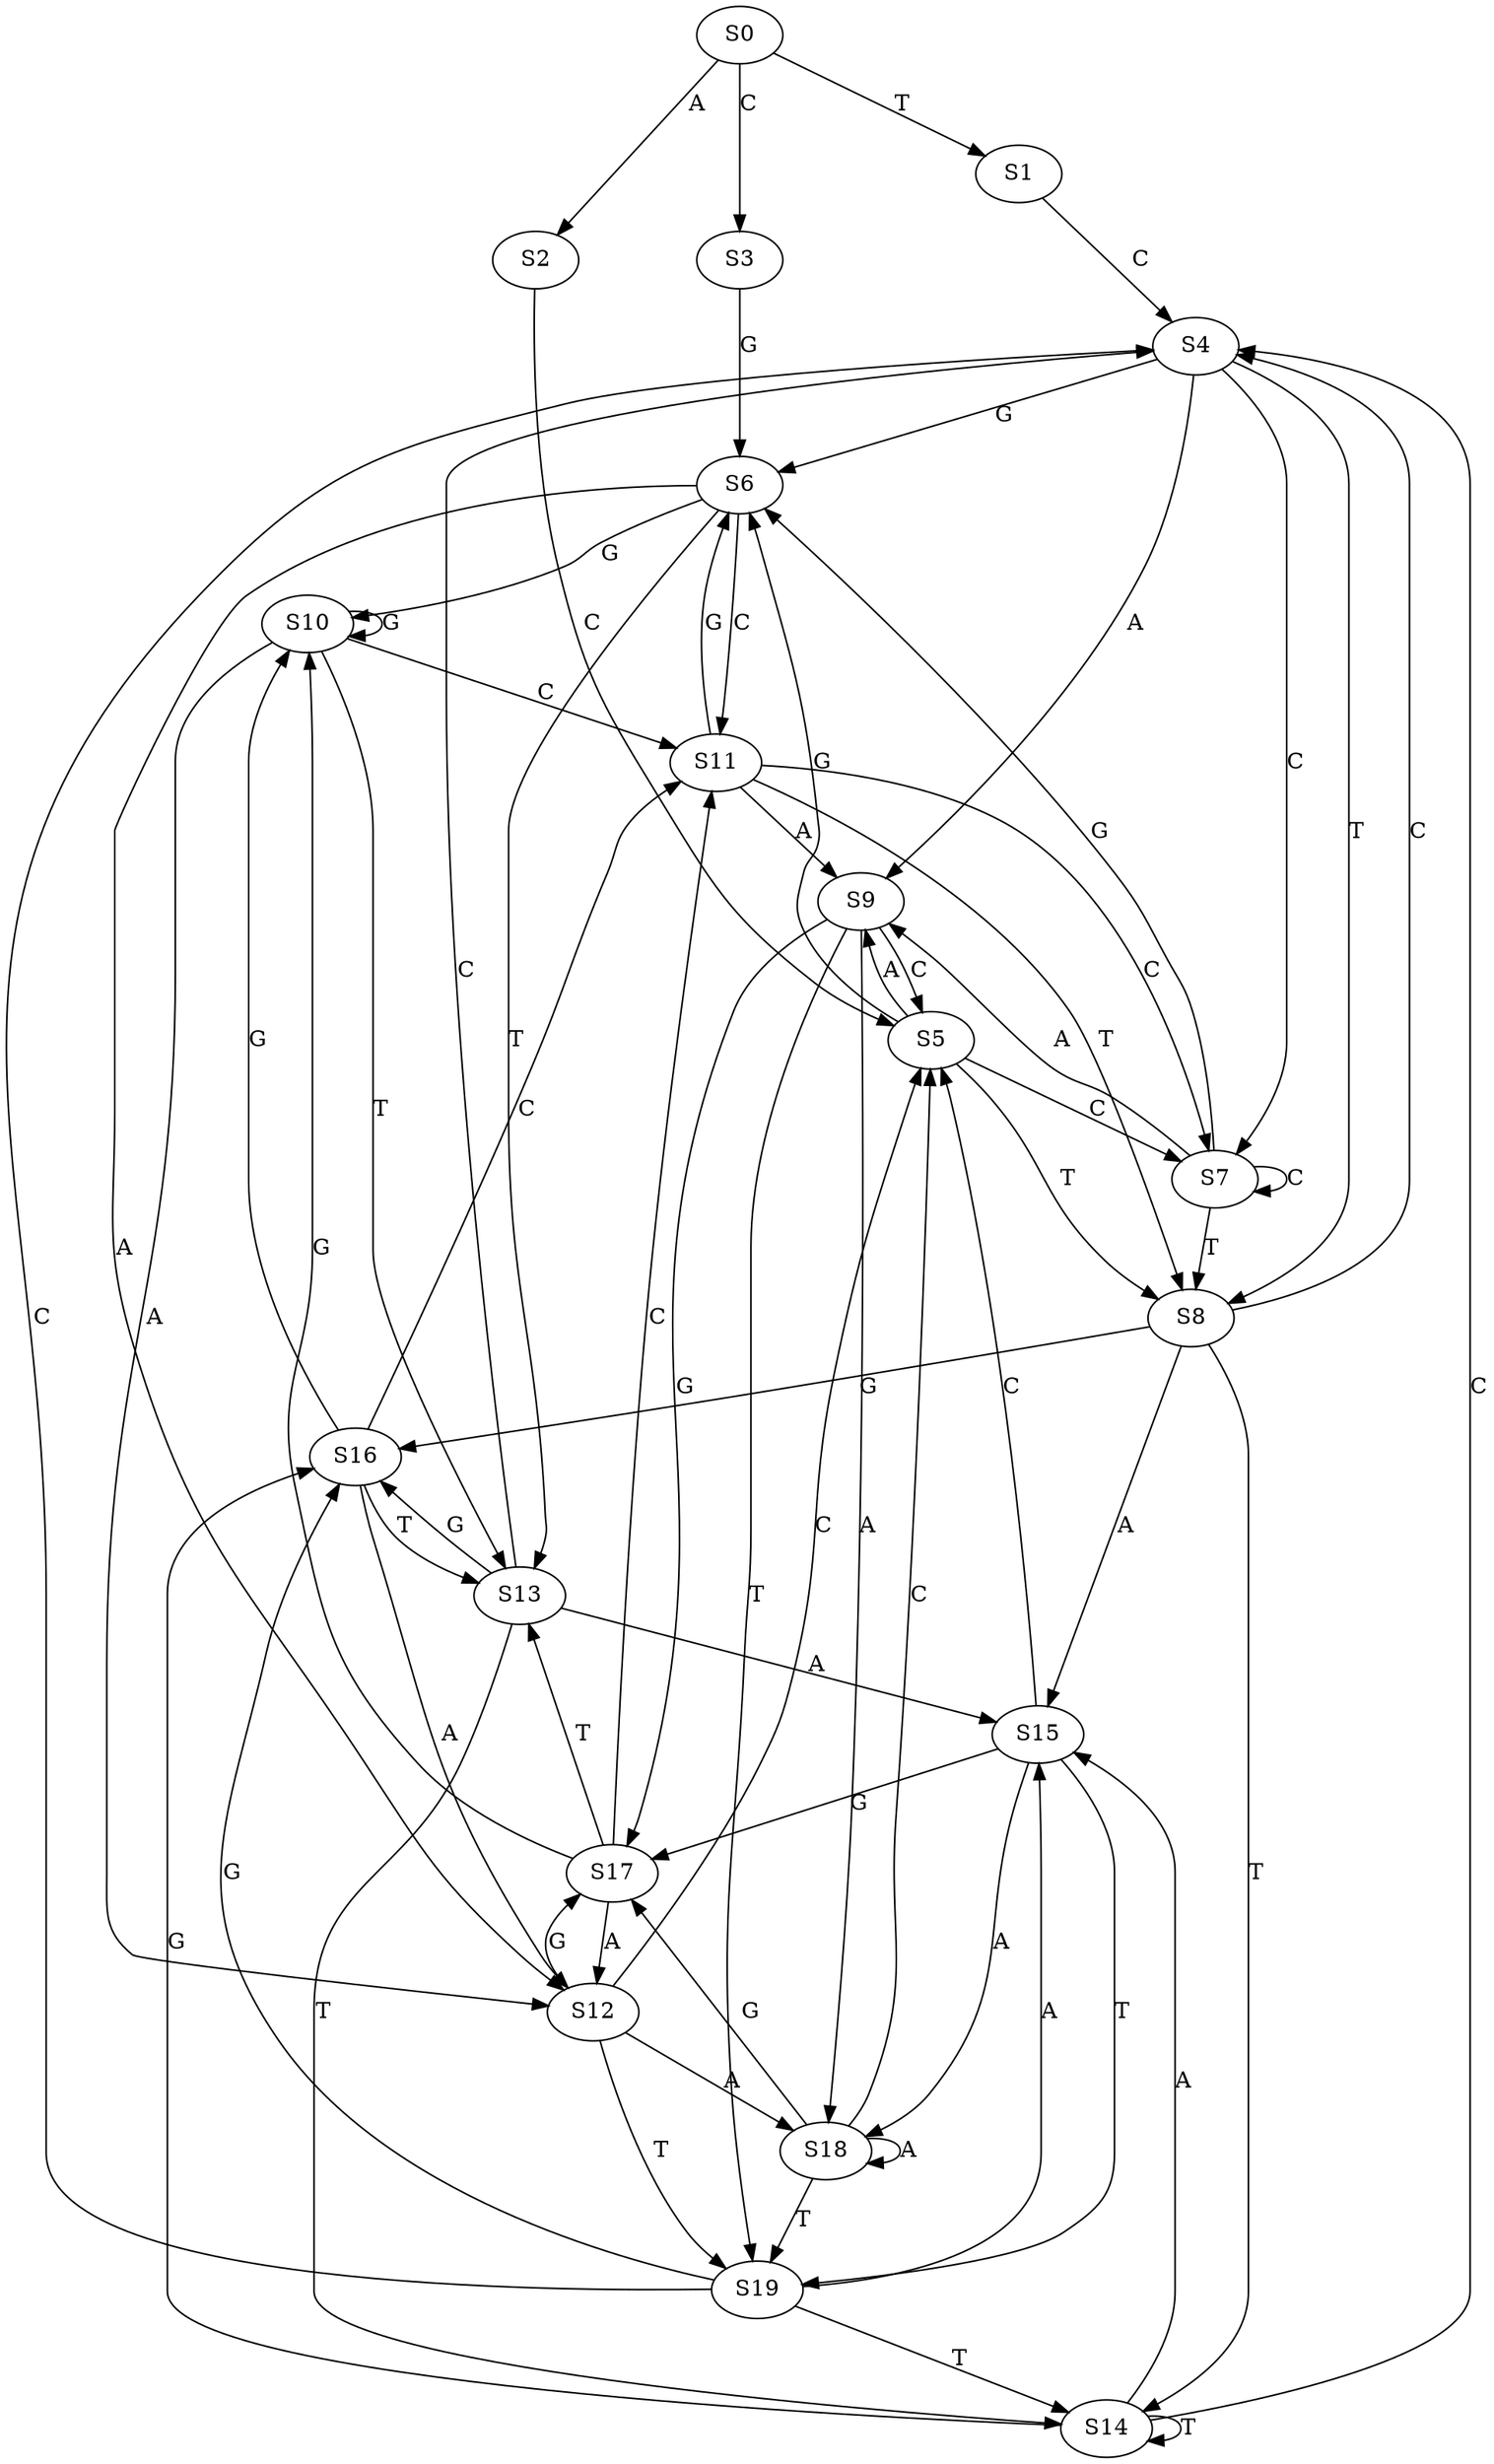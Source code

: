 strict digraph  {
	S0 -> S1 [ label = T ];
	S0 -> S2 [ label = A ];
	S0 -> S3 [ label = C ];
	S1 -> S4 [ label = C ];
	S2 -> S5 [ label = C ];
	S3 -> S6 [ label = G ];
	S4 -> S7 [ label = C ];
	S4 -> S8 [ label = T ];
	S4 -> S6 [ label = G ];
	S4 -> S9 [ label = A ];
	S5 -> S6 [ label = G ];
	S5 -> S7 [ label = C ];
	S5 -> S8 [ label = T ];
	S5 -> S9 [ label = A ];
	S6 -> S10 [ label = G ];
	S6 -> S11 [ label = C ];
	S6 -> S12 [ label = A ];
	S6 -> S13 [ label = T ];
	S7 -> S9 [ label = A ];
	S7 -> S6 [ label = G ];
	S7 -> S7 [ label = C ];
	S7 -> S8 [ label = T ];
	S8 -> S14 [ label = T ];
	S8 -> S15 [ label = A ];
	S8 -> S16 [ label = G ];
	S8 -> S4 [ label = C ];
	S9 -> S5 [ label = C ];
	S9 -> S17 [ label = G ];
	S9 -> S18 [ label = A ];
	S9 -> S19 [ label = T ];
	S10 -> S13 [ label = T ];
	S10 -> S12 [ label = A ];
	S10 -> S11 [ label = C ];
	S10 -> S10 [ label = G ];
	S11 -> S6 [ label = G ];
	S11 -> S8 [ label = T ];
	S11 -> S7 [ label = C ];
	S11 -> S9 [ label = A ];
	S12 -> S5 [ label = C ];
	S12 -> S18 [ label = A ];
	S12 -> S17 [ label = G ];
	S12 -> S19 [ label = T ];
	S13 -> S15 [ label = A ];
	S13 -> S4 [ label = C ];
	S13 -> S16 [ label = G ];
	S13 -> S14 [ label = T ];
	S14 -> S15 [ label = A ];
	S14 -> S4 [ label = C ];
	S14 -> S16 [ label = G ];
	S14 -> S14 [ label = T ];
	S15 -> S17 [ label = G ];
	S15 -> S18 [ label = A ];
	S15 -> S5 [ label = C ];
	S15 -> S19 [ label = T ];
	S16 -> S11 [ label = C ];
	S16 -> S13 [ label = T ];
	S16 -> S10 [ label = G ];
	S16 -> S12 [ label = A ];
	S17 -> S11 [ label = C ];
	S17 -> S10 [ label = G ];
	S17 -> S12 [ label = A ];
	S17 -> S13 [ label = T ];
	S18 -> S17 [ label = G ];
	S18 -> S5 [ label = C ];
	S18 -> S18 [ label = A ];
	S18 -> S19 [ label = T ];
	S19 -> S15 [ label = A ];
	S19 -> S4 [ label = C ];
	S19 -> S16 [ label = G ];
	S19 -> S14 [ label = T ];
}
